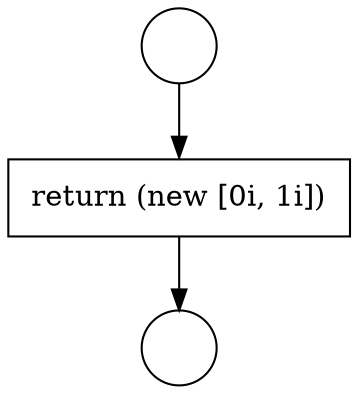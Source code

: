 digraph {
  node14736 [shape=circle label=" " color="black" fillcolor="white" style=filled]
  node14738 [shape=none, margin=0, label=<<font color="black">
    <table border="0" cellborder="1" cellspacing="0" cellpadding="10">
      <tr><td align="left">return (new [0i, 1i])</td></tr>
    </table>
  </font>> color="black" fillcolor="white" style=filled]
  node14737 [shape=circle label=" " color="black" fillcolor="white" style=filled]
  node14736 -> node14738 [ color="black"]
  node14738 -> node14737 [ color="black"]
}
